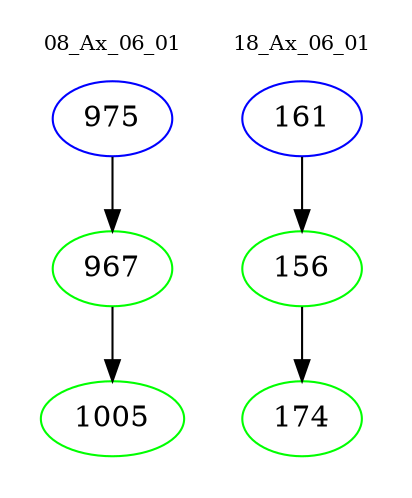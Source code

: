 digraph{
subgraph cluster_0 {
color = white
label = "08_Ax_06_01";
fontsize=10;
T0_975 [label="975", color="blue"]
T0_975 -> T0_967 [color="black"]
T0_967 [label="967", color="green"]
T0_967 -> T0_1005 [color="black"]
T0_1005 [label="1005", color="green"]
}
subgraph cluster_1 {
color = white
label = "18_Ax_06_01";
fontsize=10;
T1_161 [label="161", color="blue"]
T1_161 -> T1_156 [color="black"]
T1_156 [label="156", color="green"]
T1_156 -> T1_174 [color="black"]
T1_174 [label="174", color="green"]
}
}
